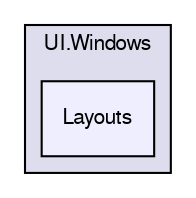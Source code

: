 digraph "Layouts" {
  compound=true
  node [ fontsize="10", fontname="FreeSans"];
  edge [ labelfontsize="10", labelfontname="FreeSans"];
  subgraph clusterdir_0d2ac33f80a6c347378073fbc3cb82b0 {
    graph [ bgcolor="#ddddee", pencolor="black", label="UI.Windows" fontname="FreeSans", fontsize="10", URL="dir_0d2ac33f80a6c347378073fbc3cb82b0.html"]
  dir_f378fc7beed038c3d9caabc27f461fe0 [shape=box, label="Layouts", style="filled", fillcolor="#eeeeff", pencolor="black", URL="dir_f378fc7beed038c3d9caabc27f461fe0.html"];
  }
}
